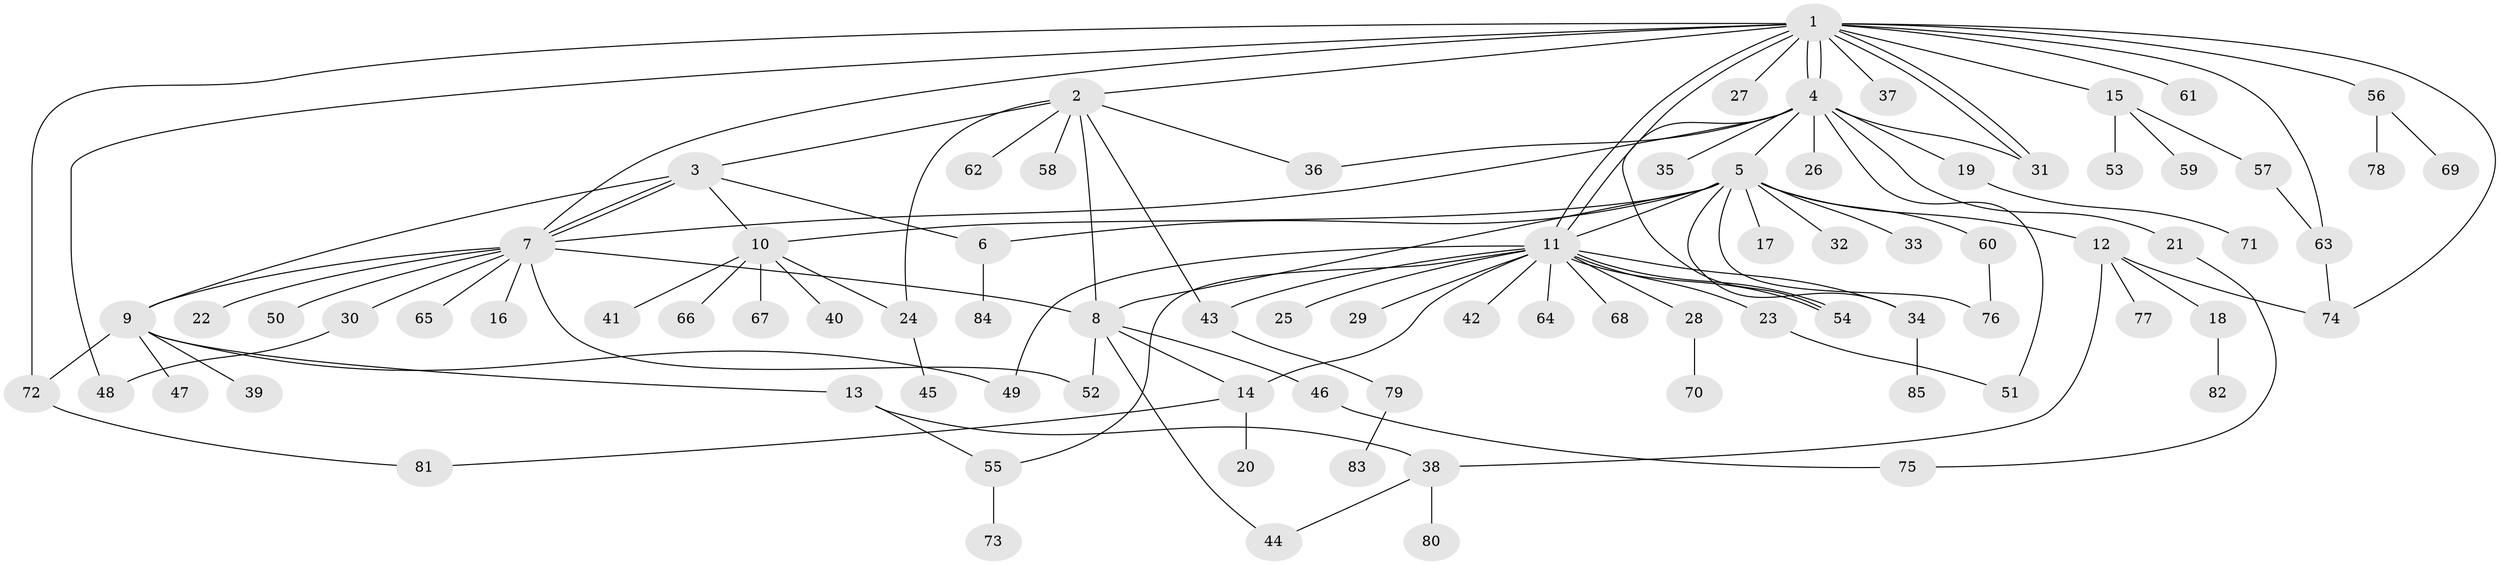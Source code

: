 // coarse degree distribution, {6: 0.029411764705882353, 2: 0.08823529411764706, 1: 0.7941176470588235, 24: 0.029411764705882353, 4: 0.029411764705882353, 5: 0.029411764705882353}
// Generated by graph-tools (version 1.1) at 2025/51/03/04/25 21:51:37]
// undirected, 85 vertices, 118 edges
graph export_dot {
graph [start="1"]
  node [color=gray90,style=filled];
  1;
  2;
  3;
  4;
  5;
  6;
  7;
  8;
  9;
  10;
  11;
  12;
  13;
  14;
  15;
  16;
  17;
  18;
  19;
  20;
  21;
  22;
  23;
  24;
  25;
  26;
  27;
  28;
  29;
  30;
  31;
  32;
  33;
  34;
  35;
  36;
  37;
  38;
  39;
  40;
  41;
  42;
  43;
  44;
  45;
  46;
  47;
  48;
  49;
  50;
  51;
  52;
  53;
  54;
  55;
  56;
  57;
  58;
  59;
  60;
  61;
  62;
  63;
  64;
  65;
  66;
  67;
  68;
  69;
  70;
  71;
  72;
  73;
  74;
  75;
  76;
  77;
  78;
  79;
  80;
  81;
  82;
  83;
  84;
  85;
  1 -- 2;
  1 -- 4;
  1 -- 4;
  1 -- 7;
  1 -- 11;
  1 -- 11;
  1 -- 15;
  1 -- 27;
  1 -- 31;
  1 -- 31;
  1 -- 37;
  1 -- 48;
  1 -- 56;
  1 -- 61;
  1 -- 63;
  1 -- 72;
  1 -- 74;
  2 -- 3;
  2 -- 8;
  2 -- 24;
  2 -- 36;
  2 -- 43;
  2 -- 58;
  2 -- 62;
  3 -- 6;
  3 -- 7;
  3 -- 7;
  3 -- 9;
  3 -- 10;
  4 -- 5;
  4 -- 7;
  4 -- 19;
  4 -- 21;
  4 -- 26;
  4 -- 31;
  4 -- 35;
  4 -- 36;
  4 -- 51;
  4 -- 54;
  5 -- 6;
  5 -- 8;
  5 -- 10;
  5 -- 11;
  5 -- 12;
  5 -- 17;
  5 -- 32;
  5 -- 33;
  5 -- 34;
  5 -- 60;
  5 -- 76;
  6 -- 84;
  7 -- 8;
  7 -- 9;
  7 -- 16;
  7 -- 22;
  7 -- 30;
  7 -- 50;
  7 -- 52;
  7 -- 65;
  8 -- 14;
  8 -- 44;
  8 -- 46;
  8 -- 52;
  9 -- 13;
  9 -- 39;
  9 -- 47;
  9 -- 49;
  9 -- 72;
  10 -- 24;
  10 -- 40;
  10 -- 41;
  10 -- 66;
  10 -- 67;
  11 -- 14;
  11 -- 23;
  11 -- 25;
  11 -- 28;
  11 -- 29;
  11 -- 34;
  11 -- 42;
  11 -- 43;
  11 -- 49;
  11 -- 54;
  11 -- 54;
  11 -- 55;
  11 -- 64;
  11 -- 68;
  12 -- 18;
  12 -- 38;
  12 -- 74;
  12 -- 77;
  13 -- 38;
  13 -- 55;
  14 -- 20;
  14 -- 81;
  15 -- 53;
  15 -- 57;
  15 -- 59;
  18 -- 82;
  19 -- 71;
  21 -- 75;
  23 -- 51;
  24 -- 45;
  28 -- 70;
  30 -- 48;
  34 -- 85;
  38 -- 44;
  38 -- 80;
  43 -- 79;
  46 -- 75;
  55 -- 73;
  56 -- 69;
  56 -- 78;
  57 -- 63;
  60 -- 76;
  63 -- 74;
  72 -- 81;
  79 -- 83;
}
